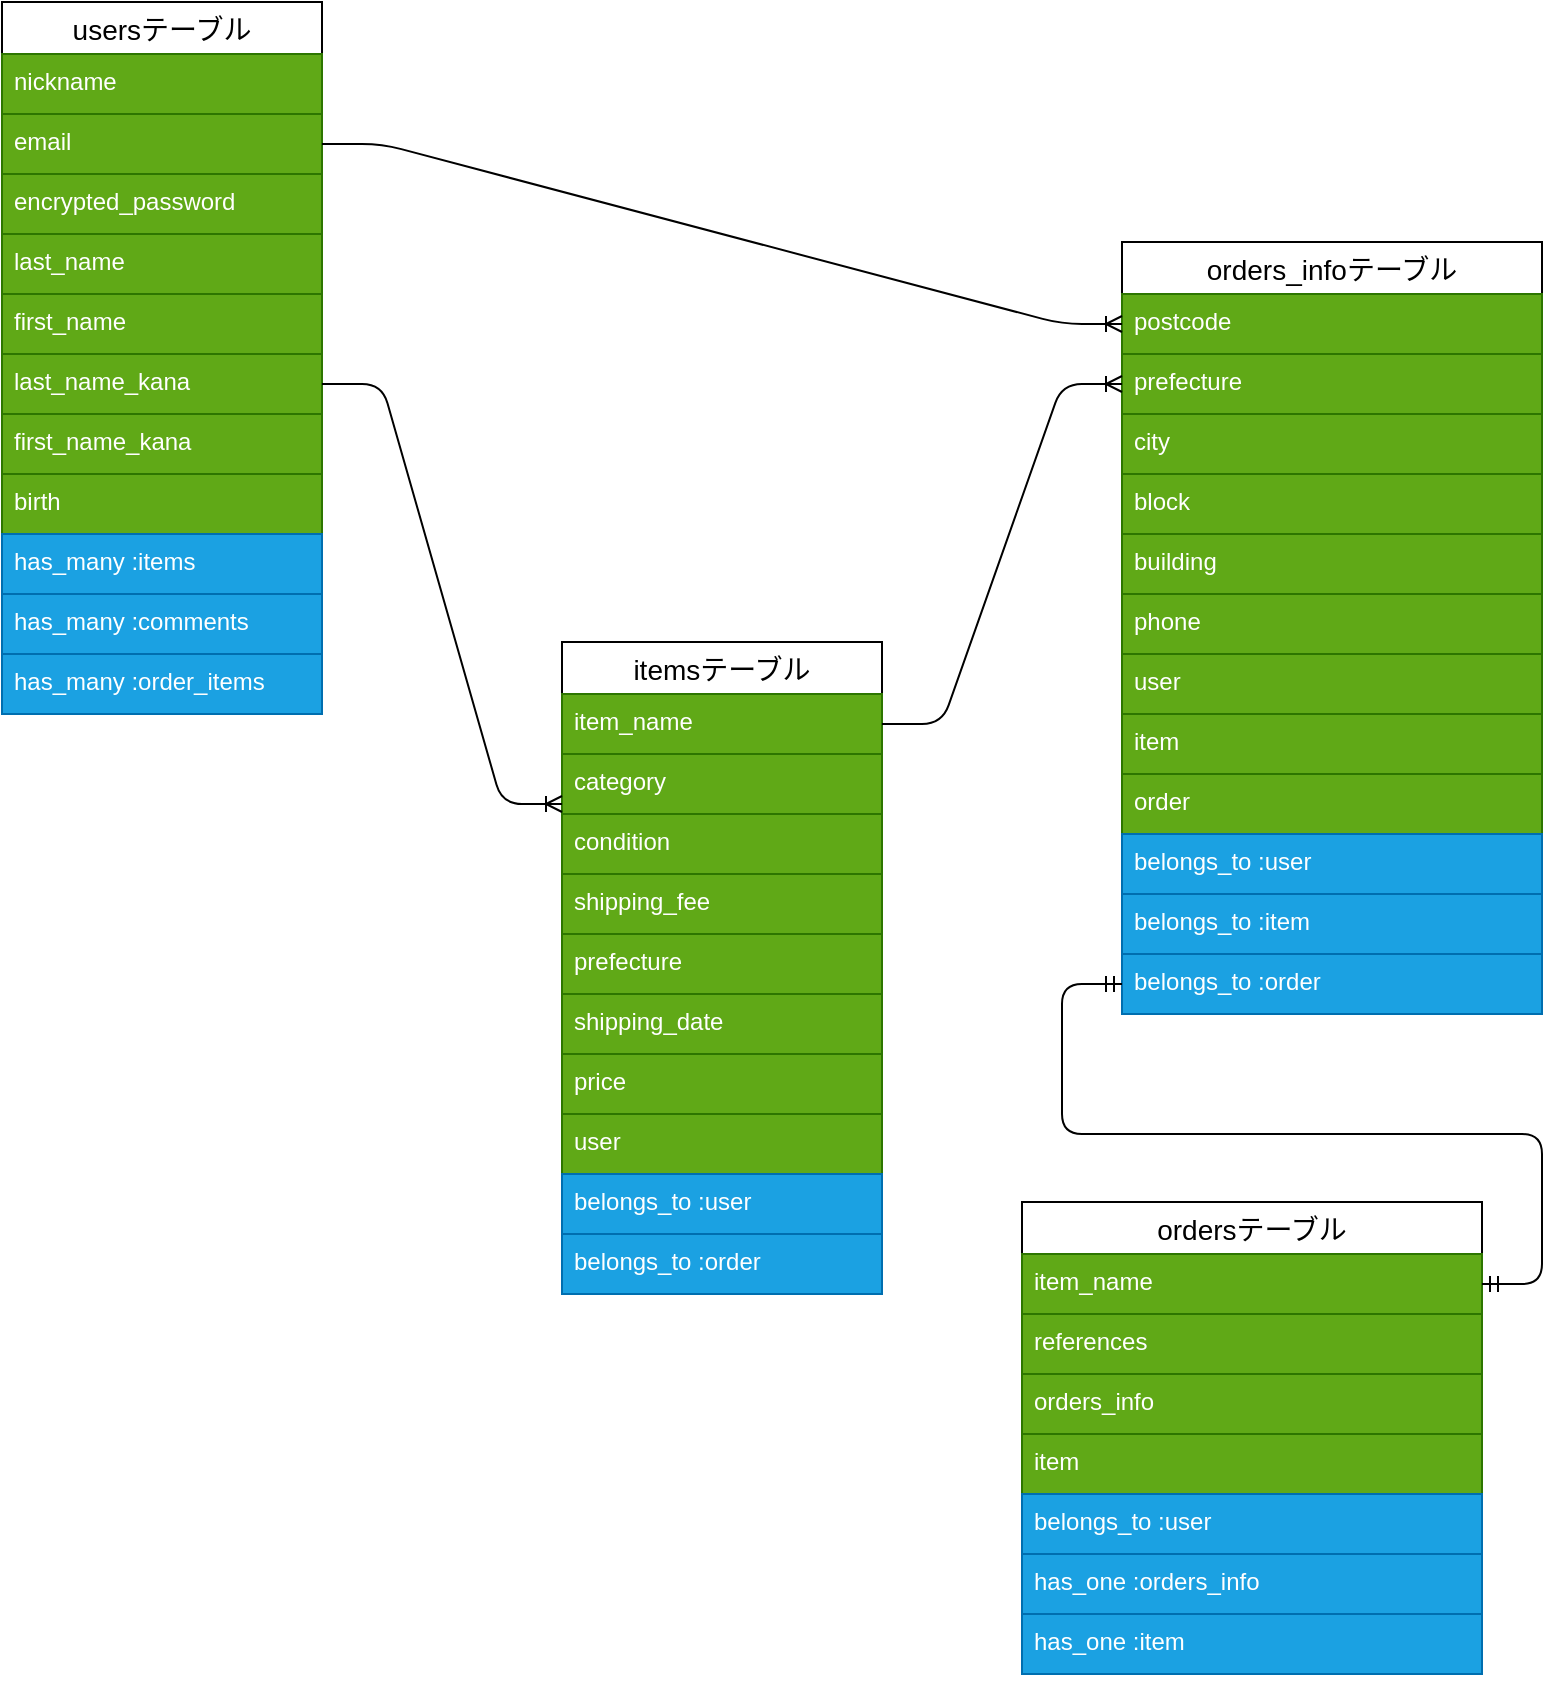 <mxfile>
    <diagram id="xpU1pMl5mkOjyXW_RwWc" name="ページ1">
        <mxGraphModel dx="1035" dy="803" grid="1" gridSize="10" guides="1" tooltips="1" connect="1" arrows="1" fold="1" page="1" pageScale="1" pageWidth="827" pageHeight="1169" math="0" shadow="0">
            <root>
                <mxCell id="0"/>
                <mxCell id="1" parent="0"/>
                <mxCell id="111" value="usersテーブル" style="swimlane;fontStyle=0;childLayout=stackLayout;horizontal=1;startSize=26;horizontalStack=0;resizeParent=1;resizeParentMax=0;resizeLast=0;collapsible=1;marginBottom=0;align=center;fontSize=14;strokeColor=default;" vertex="1" parent="1">
                    <mxGeometry x="40" y="40" width="160" height="356" as="geometry"/>
                </mxCell>
                <mxCell id="112" value="nickname" style="text;strokeColor=#2D7600;fillColor=#60a917;spacingLeft=4;spacingRight=4;overflow=hidden;rotatable=0;points=[[0,0.5],[1,0.5]];portConstraint=eastwest;fontSize=12;fontColor=#ffffff;" vertex="1" parent="111">
                    <mxGeometry y="26" width="160" height="30" as="geometry"/>
                </mxCell>
                <mxCell id="121" value="email" style="text;strokeColor=#2D7600;fillColor=#60a917;spacingLeft=4;spacingRight=4;overflow=hidden;rotatable=0;points=[[0,0.5],[1,0.5]];portConstraint=eastwest;fontSize=12;fontColor=#ffffff;" vertex="1" parent="111">
                    <mxGeometry y="56" width="160" height="30" as="geometry"/>
                </mxCell>
                <mxCell id="120" value="encrypted_password" style="text;strokeColor=#2D7600;fillColor=#60a917;spacingLeft=4;spacingRight=4;overflow=hidden;rotatable=0;points=[[0,0.5],[1,0.5]];portConstraint=eastwest;fontSize=12;fontColor=#ffffff;" vertex="1" parent="111">
                    <mxGeometry y="86" width="160" height="30" as="geometry"/>
                </mxCell>
                <mxCell id="117" value="last_name" style="text;strokeColor=#2D7600;fillColor=#60a917;spacingLeft=4;spacingRight=4;overflow=hidden;rotatable=0;points=[[0,0.5],[1,0.5]];portConstraint=eastwest;fontSize=12;fontColor=#ffffff;" vertex="1" parent="111">
                    <mxGeometry y="116" width="160" height="30" as="geometry"/>
                </mxCell>
                <mxCell id="113" value="first_name" style="text;strokeColor=#2D7600;fillColor=#60a917;spacingLeft=4;spacingRight=4;overflow=hidden;rotatable=0;points=[[0,0.5],[1,0.5]];portConstraint=eastwest;fontSize=12;fontColor=#ffffff;" vertex="1" parent="111">
                    <mxGeometry y="146" width="160" height="30" as="geometry"/>
                </mxCell>
                <mxCell id="123" value="last_name_kana" style="text;strokeColor=#2D7600;fillColor=#60a917;spacingLeft=4;spacingRight=4;overflow=hidden;rotatable=0;points=[[0,0.5],[1,0.5]];portConstraint=eastwest;fontSize=12;fontColor=#ffffff;" vertex="1" parent="111">
                    <mxGeometry y="176" width="160" height="30" as="geometry"/>
                </mxCell>
                <mxCell id="122" value="first_name_kana" style="text;strokeColor=#2D7600;fillColor=#60a917;spacingLeft=4;spacingRight=4;overflow=hidden;rotatable=0;points=[[0,0.5],[1,0.5]];portConstraint=eastwest;fontSize=12;fontColor=#ffffff;" vertex="1" parent="111">
                    <mxGeometry y="206" width="160" height="30" as="geometry"/>
                </mxCell>
                <mxCell id="154" value="birth" style="text;strokeColor=#2D7600;fillColor=#60a917;spacingLeft=4;spacingRight=4;overflow=hidden;rotatable=0;points=[[0,0.5],[1,0.5]];portConstraint=eastwest;fontSize=12;fontColor=#ffffff;" vertex="1" parent="111">
                    <mxGeometry y="236" width="160" height="30" as="geometry"/>
                </mxCell>
                <mxCell id="155" value="has_many :items" style="text;strokeColor=#006EAF;fillColor=#1ba1e2;spacingLeft=4;spacingRight=4;overflow=hidden;rotatable=0;points=[[0,0.5],[1,0.5]];portConstraint=eastwest;fontSize=12;fontColor=#ffffff;" vertex="1" parent="111">
                    <mxGeometry y="266" width="160" height="30" as="geometry"/>
                </mxCell>
                <mxCell id="156" value="has_many :comments" style="text;strokeColor=#006EAF;fillColor=#1ba1e2;spacingLeft=4;spacingRight=4;overflow=hidden;rotatable=0;points=[[0,0.5],[1,0.5]];portConstraint=eastwest;fontSize=12;fontColor=#ffffff;" vertex="1" parent="111">
                    <mxGeometry y="296" width="160" height="30" as="geometry"/>
                </mxCell>
                <mxCell id="124" value="has_many :order_items" style="text;strokeColor=#006EAF;fillColor=#1ba1e2;spacingLeft=4;spacingRight=4;overflow=hidden;rotatable=0;points=[[0,0.5],[1,0.5]];portConstraint=eastwest;fontSize=12;fontColor=#ffffff;" vertex="1" parent="111">
                    <mxGeometry y="326" width="160" height="30" as="geometry"/>
                </mxCell>
                <mxCell id="125" value="itemsテーブル" style="swimlane;fontStyle=0;childLayout=stackLayout;horizontal=1;startSize=26;horizontalStack=0;resizeParent=1;resizeParentMax=0;resizeLast=0;collapsible=1;marginBottom=0;align=center;fontSize=14;strokeColor=default;" vertex="1" parent="1">
                    <mxGeometry x="320" y="360" width="160" height="326" as="geometry"/>
                </mxCell>
                <mxCell id="126" value="item_name" style="text;strokeColor=#2D7600;fillColor=#60a917;spacingLeft=4;spacingRight=4;overflow=hidden;rotatable=0;points=[[0,0.5],[1,0.5]];portConstraint=eastwest;fontSize=12;fontColor=#ffffff;" vertex="1" parent="125">
                    <mxGeometry y="26" width="160" height="30" as="geometry"/>
                </mxCell>
                <mxCell id="131" value="category" style="text;strokeColor=#2D7600;fillColor=#60a917;spacingLeft=4;spacingRight=4;overflow=hidden;rotatable=0;points=[[0,0.5],[1,0.5]];portConstraint=eastwest;fontSize=12;fontColor=#ffffff;" vertex="1" parent="125">
                    <mxGeometry y="56" width="160" height="30" as="geometry"/>
                </mxCell>
                <mxCell id="127" value="condition" style="text;strokeColor=#2D7600;fillColor=#60a917;spacingLeft=4;spacingRight=4;overflow=hidden;rotatable=0;points=[[0,0.5],[1,0.5]];portConstraint=eastwest;fontSize=12;fontColor=#ffffff;" vertex="1" parent="125">
                    <mxGeometry y="86" width="160" height="30" as="geometry"/>
                </mxCell>
                <mxCell id="133" value="shipping_fee" style="text;strokeColor=#2D7600;fillColor=#60a917;spacingLeft=4;spacingRight=4;overflow=hidden;rotatable=0;points=[[0,0.5],[1,0.5]];portConstraint=eastwest;fontSize=12;fontColor=#ffffff;" vertex="1" parent="125">
                    <mxGeometry y="116" width="160" height="30" as="geometry"/>
                </mxCell>
                <mxCell id="134" value="prefecture" style="text;strokeColor=#2D7600;fillColor=#60a917;spacingLeft=4;spacingRight=4;overflow=hidden;rotatable=0;points=[[0,0.5],[1,0.5]];portConstraint=eastwest;fontSize=12;fontColor=#ffffff;" vertex="1" parent="125">
                    <mxGeometry y="146" width="160" height="30" as="geometry"/>
                </mxCell>
                <mxCell id="135" value="shipping_date" style="text;strokeColor=#2D7600;fillColor=#60a917;spacingLeft=4;spacingRight=4;overflow=hidden;rotatable=0;points=[[0,0.5],[1,0.5]];portConstraint=eastwest;fontSize=12;fontColor=#ffffff;" vertex="1" parent="125">
                    <mxGeometry y="176" width="160" height="30" as="geometry"/>
                </mxCell>
                <mxCell id="132" value="price" style="text;strokeColor=#2D7600;fillColor=#60a917;spacingLeft=4;spacingRight=4;overflow=hidden;rotatable=0;points=[[0,0.5],[1,0.5]];portConstraint=eastwest;fontSize=12;fontColor=#ffffff;" vertex="1" parent="125">
                    <mxGeometry y="206" width="160" height="30" as="geometry"/>
                </mxCell>
                <mxCell id="157" value="user" style="text;strokeColor=#2D7600;fillColor=#60a917;spacingLeft=4;spacingRight=4;overflow=hidden;rotatable=0;points=[[0,0.5],[1,0.5]];portConstraint=eastwest;fontSize=12;fontColor=#ffffff;" vertex="1" parent="125">
                    <mxGeometry y="236" width="160" height="30" as="geometry"/>
                </mxCell>
                <mxCell id="158" value="belongs_to :user" style="text;strokeColor=#006EAF;fillColor=#1ba1e2;spacingLeft=4;spacingRight=4;overflow=hidden;rotatable=0;points=[[0,0.5],[1,0.5]];portConstraint=eastwest;fontSize=12;fontColor=#ffffff;" vertex="1" parent="125">
                    <mxGeometry y="266" width="160" height="30" as="geometry"/>
                </mxCell>
                <mxCell id="128" value="belongs_to :order" style="text;strokeColor=#006EAF;fillColor=#1ba1e2;spacingLeft=4;spacingRight=4;overflow=hidden;rotatable=0;points=[[0,0.5],[1,0.5]];portConstraint=eastwest;fontSize=12;fontColor=#ffffff;" vertex="1" parent="125">
                    <mxGeometry y="296" width="160" height="30" as="geometry"/>
                </mxCell>
                <mxCell id="147" value="" style="edgeStyle=entityRelationEdgeStyle;fontSize=12;html=1;endArrow=ERoneToMany;exitX=1;exitY=0.5;exitDx=0;exitDy=0;" edge="1" parent="1" source="123">
                    <mxGeometry width="100" height="100" relative="1" as="geometry">
                        <mxPoint x="130" y="460" as="sourcePoint"/>
                        <mxPoint x="320" y="441" as="targetPoint"/>
                    </mxGeometry>
                </mxCell>
                <mxCell id="159" value="orders_infoテーブル" style="swimlane;fontStyle=0;childLayout=stackLayout;horizontal=1;startSize=26;horizontalStack=0;resizeParent=1;resizeParentMax=0;resizeLast=0;collapsible=1;marginBottom=0;align=center;fontSize=14;labelBorderColor=none;strokeColor=default;fillColor=none;" vertex="1" parent="1">
                    <mxGeometry x="600" y="160" width="210" height="386" as="geometry"/>
                </mxCell>
                <mxCell id="160" value="postcode&#10;" style="text;strokeColor=#2D7600;fillColor=#60a917;spacingLeft=4;spacingRight=4;overflow=hidden;rotatable=0;points=[[0,0.5],[1,0.5]];portConstraint=eastwest;fontSize=12;labelBorderColor=none;fontColor=#ffffff;" vertex="1" parent="159">
                    <mxGeometry y="26" width="210" height="30" as="geometry"/>
                </mxCell>
                <mxCell id="161" value="prefecture" style="text;strokeColor=#2D7600;fillColor=#60a917;spacingLeft=4;spacingRight=4;overflow=hidden;rotatable=0;points=[[0,0.5],[1,0.5]];portConstraint=eastwest;fontSize=12;labelBorderColor=none;fontColor=#ffffff;" vertex="1" parent="159">
                    <mxGeometry y="56" width="210" height="30" as="geometry"/>
                </mxCell>
                <mxCell id="163" value="city" style="text;strokeColor=#2D7600;fillColor=#60a917;spacingLeft=4;spacingRight=4;overflow=hidden;rotatable=0;points=[[0,0.5],[1,0.5]];portConstraint=eastwest;fontSize=12;labelBorderColor=none;fontColor=#ffffff;" vertex="1" parent="159">
                    <mxGeometry y="86" width="210" height="30" as="geometry"/>
                </mxCell>
                <mxCell id="173" value="block" style="text;strokeColor=#2D7600;fillColor=#60a917;spacingLeft=4;spacingRight=4;overflow=hidden;rotatable=0;points=[[0,0.5],[1,0.5]];portConstraint=eastwest;fontSize=12;labelBorderColor=none;fontColor=#ffffff;" vertex="1" parent="159">
                    <mxGeometry y="116" width="210" height="30" as="geometry"/>
                </mxCell>
                <mxCell id="172" value="building" style="text;strokeColor=#2D7600;fillColor=#60a917;spacingLeft=4;spacingRight=4;overflow=hidden;rotatable=0;points=[[0,0.5],[1,0.5]];portConstraint=eastwest;fontSize=12;labelBorderColor=none;fontColor=#ffffff;" vertex="1" parent="159">
                    <mxGeometry y="146" width="210" height="30" as="geometry"/>
                </mxCell>
                <mxCell id="171" value="phone" style="text;strokeColor=#2D7600;fillColor=#60a917;spacingLeft=4;spacingRight=4;overflow=hidden;rotatable=0;points=[[0,0.5],[1,0.5]];portConstraint=eastwest;fontSize=12;labelBorderColor=none;fontColor=#ffffff;" vertex="1" parent="159">
                    <mxGeometry y="176" width="210" height="30" as="geometry"/>
                </mxCell>
                <mxCell id="170" value="user" style="text;strokeColor=#2D7600;fillColor=#60a917;spacingLeft=4;spacingRight=4;overflow=hidden;rotatable=0;points=[[0,0.5],[1,0.5]];portConstraint=eastwest;fontSize=12;labelBorderColor=none;fontColor=#ffffff;" vertex="1" parent="159">
                    <mxGeometry y="206" width="210" height="30" as="geometry"/>
                </mxCell>
                <mxCell id="166" value="item" style="text;strokeColor=#2D7600;fillColor=#60a917;spacingLeft=4;spacingRight=4;overflow=hidden;rotatable=0;points=[[0,0.5],[1,0.5]];portConstraint=eastwest;fontSize=12;labelBorderColor=none;fontColor=#ffffff;" vertex="1" parent="159">
                    <mxGeometry y="236" width="210" height="30" as="geometry"/>
                </mxCell>
                <mxCell id="164" value="order" style="text;strokeColor=#2D7600;fillColor=#60a917;spacingLeft=4;spacingRight=4;overflow=hidden;rotatable=0;points=[[0,0.5],[1,0.5]];portConstraint=eastwest;fontSize=12;labelBorderColor=none;fontColor=#ffffff;" vertex="1" parent="159">
                    <mxGeometry y="266" width="210" height="30" as="geometry"/>
                </mxCell>
                <mxCell id="162" value="belongs_to :user" style="text;strokeColor=#006EAF;fillColor=#1ba1e2;spacingLeft=4;spacingRight=4;overflow=hidden;rotatable=0;points=[[0,0.5],[1,0.5]];portConstraint=eastwest;fontSize=12;labelBorderColor=none;fontColor=#ffffff;" vertex="1" parent="159">
                    <mxGeometry y="296" width="210" height="30" as="geometry"/>
                </mxCell>
                <mxCell id="175" value="belongs_to :item" style="text;strokeColor=#006EAF;fillColor=#1ba1e2;spacingLeft=4;spacingRight=4;overflow=hidden;rotatable=0;points=[[0,0.5],[1,0.5]];portConstraint=eastwest;fontSize=12;labelBorderColor=none;fontColor=#ffffff;" vertex="1" parent="159">
                    <mxGeometry y="326" width="210" height="30" as="geometry"/>
                </mxCell>
                <mxCell id="176" value="belongs_to :order" style="text;strokeColor=#006EAF;fillColor=#1ba1e2;spacingLeft=4;spacingRight=4;overflow=hidden;rotatable=0;points=[[0,0.5],[1,0.5]];portConstraint=eastwest;fontSize=12;labelBorderColor=none;fontColor=#ffffff;" vertex="1" parent="159">
                    <mxGeometry y="356" width="210" height="30" as="geometry"/>
                </mxCell>
                <mxCell id="177" value="ordersテーブル" style="swimlane;fontStyle=0;childLayout=stackLayout;horizontal=1;startSize=26;horizontalStack=0;resizeParent=1;resizeParentMax=0;resizeLast=0;collapsible=1;marginBottom=0;align=center;fontSize=14;labelBorderColor=none;strokeColor=default;fillColor=none;" vertex="1" parent="1">
                    <mxGeometry x="550" y="640" width="230" height="236" as="geometry"/>
                </mxCell>
                <mxCell id="178" value="item_name" style="text;strokeColor=#2D7600;fillColor=#60a917;spacingLeft=4;spacingRight=4;overflow=hidden;rotatable=0;points=[[0,0.5],[1,0.5]];portConstraint=eastwest;fontSize=12;labelBorderColor=none;fontColor=#ffffff;" vertex="1" parent="177">
                    <mxGeometry y="26" width="230" height="30" as="geometry"/>
                </mxCell>
                <mxCell id="179" value="references" style="text;strokeColor=#2D7600;fillColor=#60a917;spacingLeft=4;spacingRight=4;overflow=hidden;rotatable=0;points=[[0,0.5],[1,0.5]];portConstraint=eastwest;fontSize=12;labelBorderColor=none;fontColor=#ffffff;" vertex="1" parent="177">
                    <mxGeometry y="56" width="230" height="30" as="geometry"/>
                </mxCell>
                <mxCell id="181" value="orders_info" style="text;strokeColor=#2D7600;fillColor=#60a917;spacingLeft=4;spacingRight=4;overflow=hidden;rotatable=0;points=[[0,0.5],[1,0.5]];portConstraint=eastwest;fontSize=12;labelBorderColor=none;fontColor=#ffffff;" vertex="1" parent="177">
                    <mxGeometry y="86" width="230" height="30" as="geometry"/>
                </mxCell>
                <mxCell id="182" value="item" style="text;strokeColor=#2D7600;fillColor=#60a917;spacingLeft=4;spacingRight=4;overflow=hidden;rotatable=0;points=[[0,0.5],[1,0.5]];portConstraint=eastwest;fontSize=12;labelBorderColor=none;fontColor=#ffffff;" vertex="1" parent="177">
                    <mxGeometry y="116" width="230" height="30" as="geometry"/>
                </mxCell>
                <mxCell id="183" value="belongs_to :user" style="text;strokeColor=#006EAF;fillColor=#1ba1e2;spacingLeft=4;spacingRight=4;overflow=hidden;rotatable=0;points=[[0,0.5],[1,0.5]];portConstraint=eastwest;fontSize=12;labelBorderColor=none;fontColor=#ffffff;" vertex="1" parent="177">
                    <mxGeometry y="146" width="230" height="30" as="geometry"/>
                </mxCell>
                <mxCell id="184" value="has_one :orders_info" style="text;strokeColor=#006EAF;fillColor=#1ba1e2;spacingLeft=4;spacingRight=4;overflow=hidden;rotatable=0;points=[[0,0.5],[1,0.5]];portConstraint=eastwest;fontSize=12;labelBorderColor=none;fontColor=#ffffff;" vertex="1" parent="177">
                    <mxGeometry y="176" width="230" height="30" as="geometry"/>
                </mxCell>
                <mxCell id="180" value="has_one :item" style="text;strokeColor=#006EAF;fillColor=#1ba1e2;spacingLeft=4;spacingRight=4;overflow=hidden;rotatable=0;points=[[0,0.5],[1,0.5]];portConstraint=eastwest;fontSize=12;labelBorderColor=none;fontColor=#ffffff;" vertex="1" parent="177">
                    <mxGeometry y="206" width="230" height="30" as="geometry"/>
                </mxCell>
                <mxCell id="200" value="" style="edgeStyle=entityRelationEdgeStyle;fontSize=12;html=1;endArrow=ERoneToMany;exitX=1;exitY=0.5;exitDx=0;exitDy=0;entryX=0;entryY=0.5;entryDx=0;entryDy=0;" edge="1" parent="1" source="121" target="160">
                    <mxGeometry width="100" height="100" relative="1" as="geometry">
                        <mxPoint x="230" y="310" as="sourcePoint"/>
                        <mxPoint x="330" y="210" as="targetPoint"/>
                    </mxGeometry>
                </mxCell>
                <mxCell id="201" value="" style="edgeStyle=entityRelationEdgeStyle;fontSize=12;html=1;endArrow=ERoneToMany;exitX=1;exitY=0.5;exitDx=0;exitDy=0;entryX=0;entryY=0.5;entryDx=0;entryDy=0;" edge="1" parent="1" source="126" target="161">
                    <mxGeometry width="100" height="100" relative="1" as="geometry">
                        <mxPoint x="420" y="410" as="sourcePoint"/>
                        <mxPoint x="520" y="310" as="targetPoint"/>
                    </mxGeometry>
                </mxCell>
                <mxCell id="202" value="" style="edgeStyle=entityRelationEdgeStyle;fontSize=12;html=1;endArrow=ERmandOne;startArrow=ERmandOne;" edge="1" parent="1">
                    <mxGeometry width="100" height="100" relative="1" as="geometry">
                        <mxPoint x="780" y="681" as="sourcePoint"/>
                        <mxPoint x="600" y="531" as="targetPoint"/>
                    </mxGeometry>
                </mxCell>
            </root>
        </mxGraphModel>
    </diagram>
</mxfile>